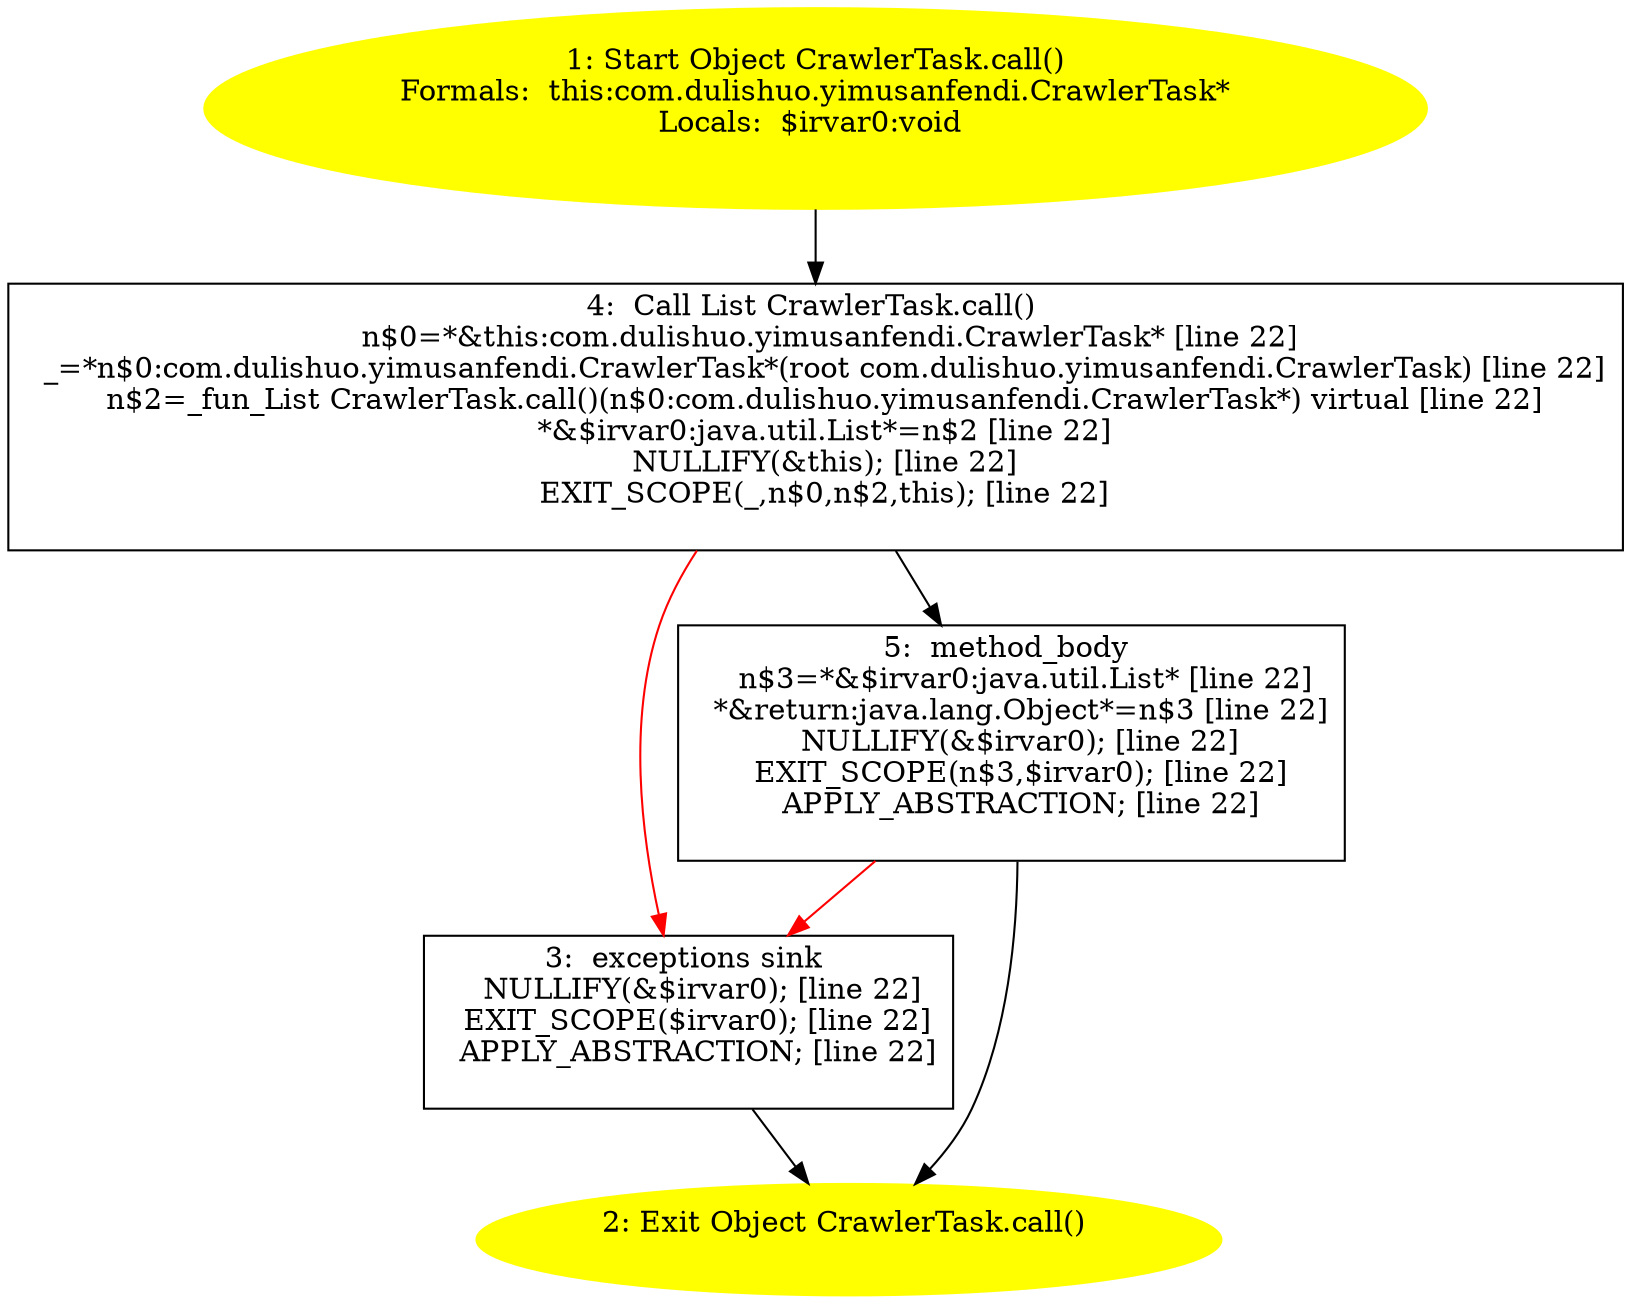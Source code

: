 /* @generated */
digraph cfg {
"com.dulishuo.yimusanfendi.CrawlerTask.call():java.lang.Object.d36c1b93954601ce0651cb102a9d2e86_1" [label="1: Start Object CrawlerTask.call()\nFormals:  this:com.dulishuo.yimusanfendi.CrawlerTask*\nLocals:  $irvar0:void \n  " color=yellow style=filled]
	

	 "com.dulishuo.yimusanfendi.CrawlerTask.call():java.lang.Object.d36c1b93954601ce0651cb102a9d2e86_1" -> "com.dulishuo.yimusanfendi.CrawlerTask.call():java.lang.Object.d36c1b93954601ce0651cb102a9d2e86_4" ;
"com.dulishuo.yimusanfendi.CrawlerTask.call():java.lang.Object.d36c1b93954601ce0651cb102a9d2e86_2" [label="2: Exit Object CrawlerTask.call() \n  " color=yellow style=filled]
	

"com.dulishuo.yimusanfendi.CrawlerTask.call():java.lang.Object.d36c1b93954601ce0651cb102a9d2e86_3" [label="3:  exceptions sink \n   NULLIFY(&$irvar0); [line 22]\n  EXIT_SCOPE($irvar0); [line 22]\n  APPLY_ABSTRACTION; [line 22]\n " shape="box"]
	

	 "com.dulishuo.yimusanfendi.CrawlerTask.call():java.lang.Object.d36c1b93954601ce0651cb102a9d2e86_3" -> "com.dulishuo.yimusanfendi.CrawlerTask.call():java.lang.Object.d36c1b93954601ce0651cb102a9d2e86_2" ;
"com.dulishuo.yimusanfendi.CrawlerTask.call():java.lang.Object.d36c1b93954601ce0651cb102a9d2e86_4" [label="4:  Call List CrawlerTask.call() \n   n$0=*&this:com.dulishuo.yimusanfendi.CrawlerTask* [line 22]\n  _=*n$0:com.dulishuo.yimusanfendi.CrawlerTask*(root com.dulishuo.yimusanfendi.CrawlerTask) [line 22]\n  n$2=_fun_List CrawlerTask.call()(n$0:com.dulishuo.yimusanfendi.CrawlerTask*) virtual [line 22]\n  *&$irvar0:java.util.List*=n$2 [line 22]\n  NULLIFY(&this); [line 22]\n  EXIT_SCOPE(_,n$0,n$2,this); [line 22]\n " shape="box"]
	

	 "com.dulishuo.yimusanfendi.CrawlerTask.call():java.lang.Object.d36c1b93954601ce0651cb102a9d2e86_4" -> "com.dulishuo.yimusanfendi.CrawlerTask.call():java.lang.Object.d36c1b93954601ce0651cb102a9d2e86_5" ;
	 "com.dulishuo.yimusanfendi.CrawlerTask.call():java.lang.Object.d36c1b93954601ce0651cb102a9d2e86_4" -> "com.dulishuo.yimusanfendi.CrawlerTask.call():java.lang.Object.d36c1b93954601ce0651cb102a9d2e86_3" [color="red" ];
"com.dulishuo.yimusanfendi.CrawlerTask.call():java.lang.Object.d36c1b93954601ce0651cb102a9d2e86_5" [label="5:  method_body \n   n$3=*&$irvar0:java.util.List* [line 22]\n  *&return:java.lang.Object*=n$3 [line 22]\n  NULLIFY(&$irvar0); [line 22]\n  EXIT_SCOPE(n$3,$irvar0); [line 22]\n  APPLY_ABSTRACTION; [line 22]\n " shape="box"]
	

	 "com.dulishuo.yimusanfendi.CrawlerTask.call():java.lang.Object.d36c1b93954601ce0651cb102a9d2e86_5" -> "com.dulishuo.yimusanfendi.CrawlerTask.call():java.lang.Object.d36c1b93954601ce0651cb102a9d2e86_2" ;
	 "com.dulishuo.yimusanfendi.CrawlerTask.call():java.lang.Object.d36c1b93954601ce0651cb102a9d2e86_5" -> "com.dulishuo.yimusanfendi.CrawlerTask.call():java.lang.Object.d36c1b93954601ce0651cb102a9d2e86_3" [color="red" ];
}

